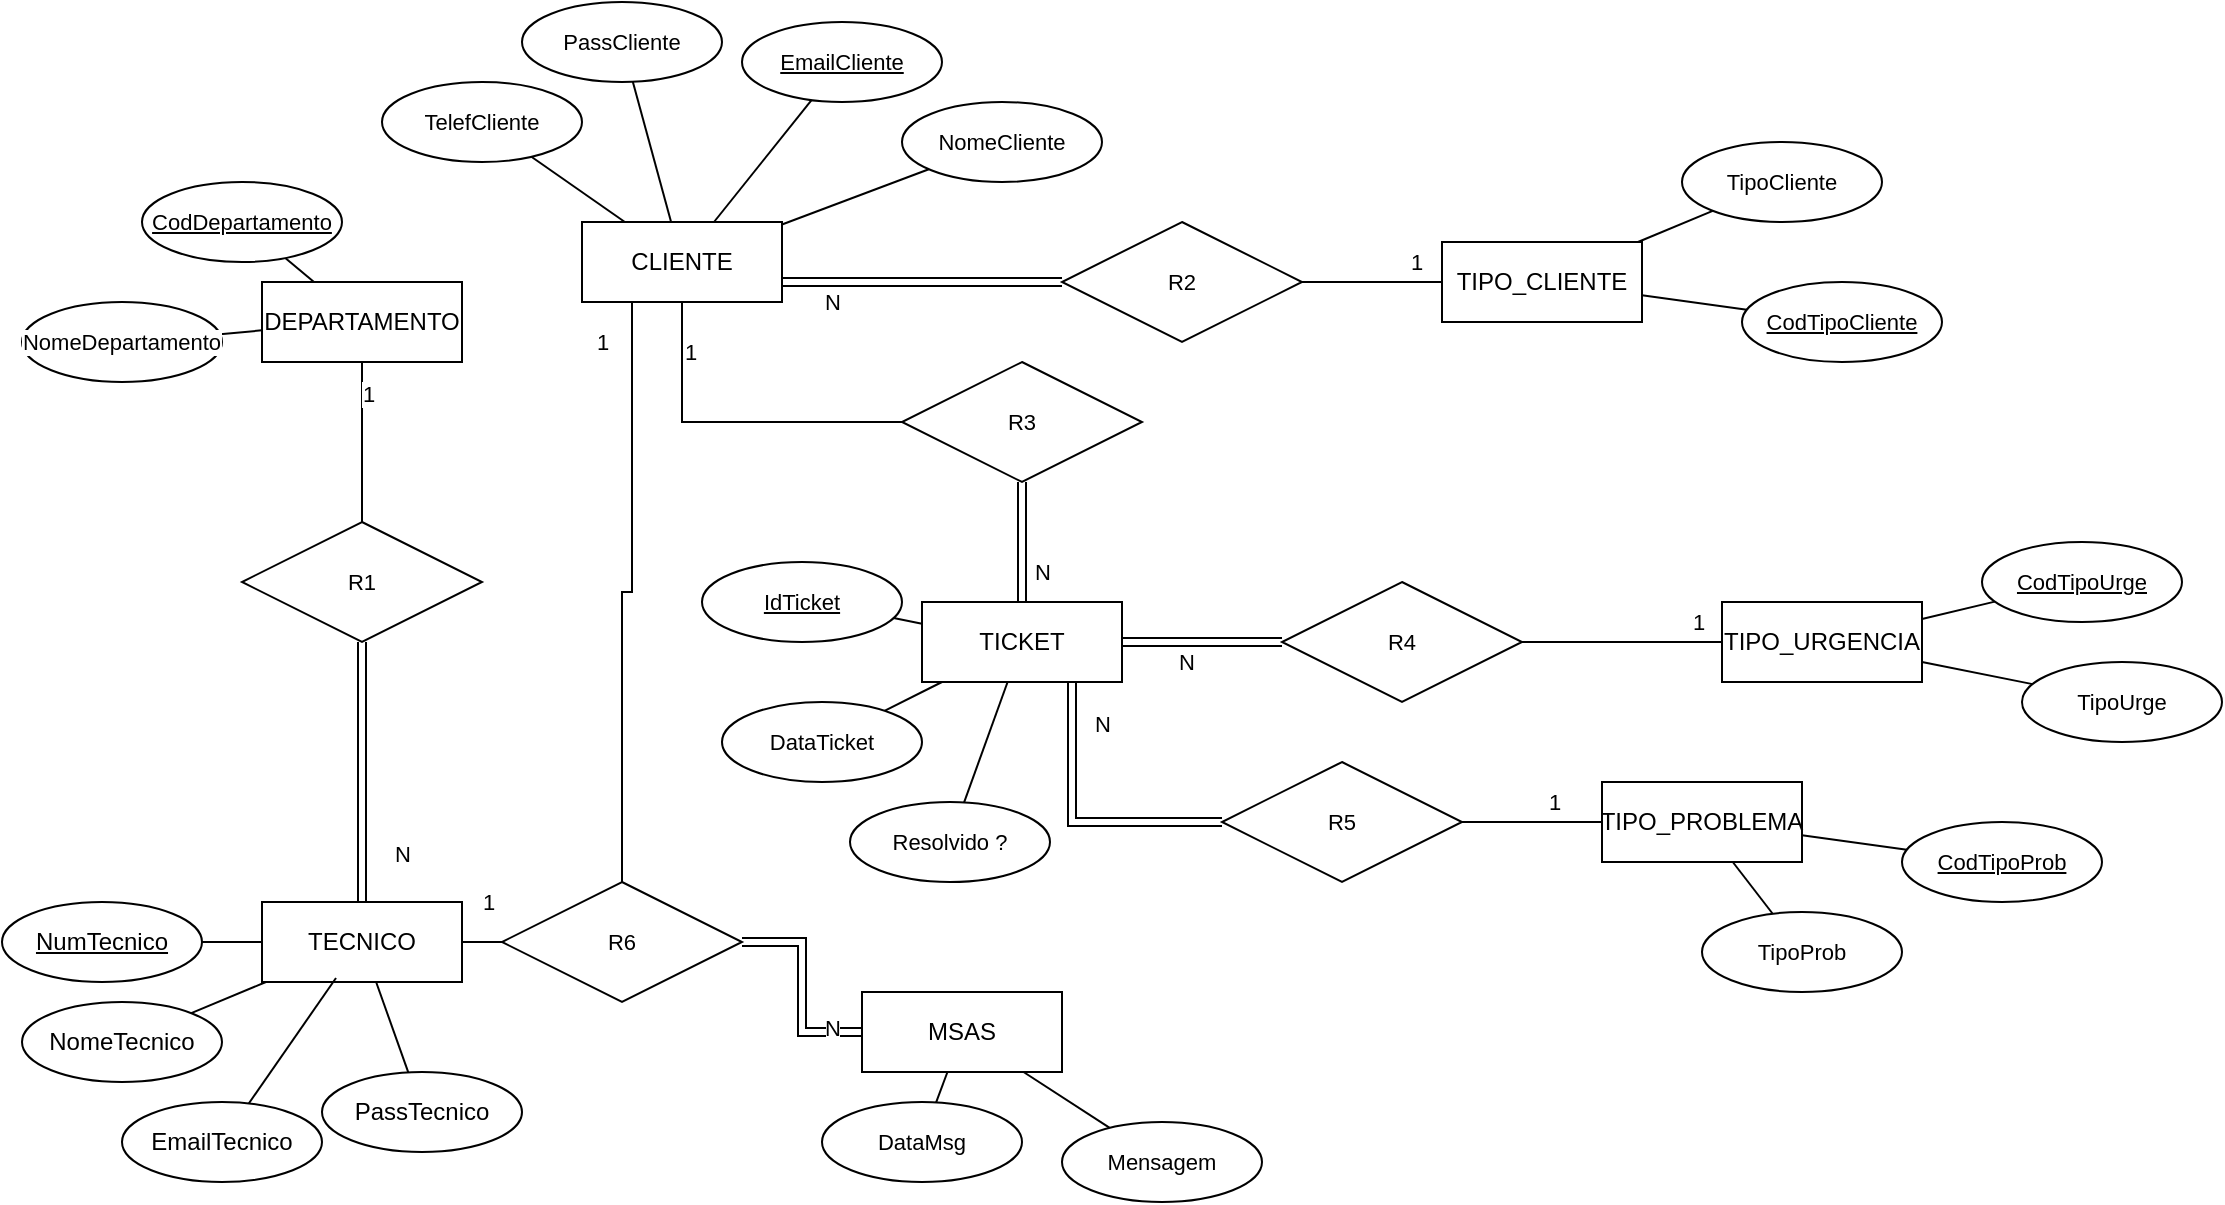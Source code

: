 <mxfile version="28.2.5">
  <diagram name="Página-1" id="FQ1c7I9twIS5Sq4vZ66V">
    <mxGraphModel dx="2310" dy="944" grid="1" gridSize="10" guides="1" tooltips="1" connect="1" arrows="1" fold="1" page="1" pageScale="1" pageWidth="827" pageHeight="1169" math="0" shadow="0">
      <root>
        <mxCell id="0" />
        <mxCell id="1" parent="0" />
        <mxCell id="I4Ivyc5nr6ezCGU0jaoF-1" value="DEPARTAMENTO" style="whiteSpace=wrap;html=1;align=center;" parent="1" vertex="1">
          <mxGeometry x="70" y="270" width="100" height="40" as="geometry" />
        </mxCell>
        <mxCell id="I4Ivyc5nr6ezCGU0jaoF-2" value="TECNICO" style="whiteSpace=wrap;html=1;align=center;" parent="1" vertex="1">
          <mxGeometry x="70" y="580" width="100" height="40" as="geometry" />
        </mxCell>
        <mxCell id="I4Ivyc5nr6ezCGU0jaoF-3" value="CLIENTE" style="whiteSpace=wrap;html=1;align=center;" parent="1" vertex="1">
          <mxGeometry x="230" y="240" width="100" height="40" as="geometry" />
        </mxCell>
        <mxCell id="I4Ivyc5nr6ezCGU0jaoF-4" value="TIPO_CLIENTE" style="whiteSpace=wrap;html=1;align=center;" parent="1" vertex="1">
          <mxGeometry x="660" y="250" width="100" height="40" as="geometry" />
        </mxCell>
        <mxCell id="I4Ivyc5nr6ezCGU0jaoF-5" value="TIPO_URGENCIA" style="whiteSpace=wrap;html=1;align=center;" parent="1" vertex="1">
          <mxGeometry x="800" y="430" width="100" height="40" as="geometry" />
        </mxCell>
        <mxCell id="I4Ivyc5nr6ezCGU0jaoF-6" value="TIPO_PROBLEMA" style="whiteSpace=wrap;html=1;align=center;" parent="1" vertex="1">
          <mxGeometry x="740" y="520" width="100" height="40" as="geometry" />
        </mxCell>
        <mxCell id="I4Ivyc5nr6ezCGU0jaoF-7" value="TICKET" style="whiteSpace=wrap;html=1;align=center;" parent="1" vertex="1">
          <mxGeometry x="400" y="430" width="100" height="40" as="geometry" />
        </mxCell>
        <mxCell id="I4Ivyc5nr6ezCGU0jaoF-8" value="MSAS" style="whiteSpace=wrap;html=1;align=center;" parent="1" vertex="1">
          <mxGeometry x="370" y="625" width="100" height="40" as="geometry" />
        </mxCell>
        <mxCell id="I4Ivyc5nr6ezCGU0jaoF-16" style="edgeStyle=none;shape=connector;rounded=0;orthogonalLoop=1;jettySize=auto;html=1;strokeColor=default;align=center;verticalAlign=middle;fontFamily=Helvetica;fontSize=11;fontColor=default;labelBackgroundColor=default;endArrow=none;endFill=0;" parent="1" source="I4Ivyc5nr6ezCGU0jaoF-9" target="I4Ivyc5nr6ezCGU0jaoF-2" edge="1">
          <mxGeometry relative="1" as="geometry" />
        </mxCell>
        <mxCell id="I4Ivyc5nr6ezCGU0jaoF-9" value="NumTecnico" style="ellipse;whiteSpace=wrap;html=1;align=center;fontStyle=4;" parent="1" vertex="1">
          <mxGeometry x="-60" y="580" width="100" height="40" as="geometry" />
        </mxCell>
        <mxCell id="I4Ivyc5nr6ezCGU0jaoF-15" style="edgeStyle=none;shape=connector;rounded=0;orthogonalLoop=1;jettySize=auto;html=1;strokeColor=default;align=center;verticalAlign=middle;fontFamily=Helvetica;fontSize=11;fontColor=default;labelBackgroundColor=default;endArrow=none;endFill=0;" parent="1" source="I4Ivyc5nr6ezCGU0jaoF-10" target="I4Ivyc5nr6ezCGU0jaoF-2" edge="1">
          <mxGeometry relative="1" as="geometry" />
        </mxCell>
        <mxCell id="I4Ivyc5nr6ezCGU0jaoF-10" value="NomeTecnico" style="ellipse;whiteSpace=wrap;html=1;align=center;" parent="1" vertex="1">
          <mxGeometry x="-50" y="630" width="100" height="40" as="geometry" />
        </mxCell>
        <mxCell id="I4Ivyc5nr6ezCGU0jaoF-11" value="EmailTecnico" style="ellipse;whiteSpace=wrap;html=1;align=center;" parent="1" vertex="1">
          <mxGeometry y="680" width="100" height="40" as="geometry" />
        </mxCell>
        <mxCell id="I4Ivyc5nr6ezCGU0jaoF-14" style="edgeStyle=none;shape=connector;rounded=0;orthogonalLoop=1;jettySize=auto;html=1;strokeColor=default;align=center;verticalAlign=middle;fontFamily=Helvetica;fontSize=11;fontColor=default;labelBackgroundColor=default;endArrow=none;endFill=0;" parent="1" source="I4Ivyc5nr6ezCGU0jaoF-12" target="I4Ivyc5nr6ezCGU0jaoF-2" edge="1">
          <mxGeometry relative="1" as="geometry" />
        </mxCell>
        <mxCell id="I4Ivyc5nr6ezCGU0jaoF-12" value="PassTecnico" style="ellipse;whiteSpace=wrap;html=1;align=center;" parent="1" vertex="1">
          <mxGeometry x="100" y="665" width="100" height="40" as="geometry" />
        </mxCell>
        <mxCell id="I4Ivyc5nr6ezCGU0jaoF-13" style="rounded=0;orthogonalLoop=1;jettySize=auto;html=1;entryX=0.37;entryY=0.95;entryDx=0;entryDy=0;entryPerimeter=0;endArrow=none;endFill=0;" parent="1" source="I4Ivyc5nr6ezCGU0jaoF-11" target="I4Ivyc5nr6ezCGU0jaoF-2" edge="1">
          <mxGeometry relative="1" as="geometry" />
        </mxCell>
        <mxCell id="gHh-t5LjryJ9jWmuORSJ-4" style="edgeStyle=none;shape=connector;rounded=0;orthogonalLoop=1;jettySize=auto;html=1;strokeColor=default;align=center;verticalAlign=middle;fontFamily=Helvetica;fontSize=11;fontColor=default;labelBackgroundColor=default;endArrow=none;endFill=0;" edge="1" parent="1" source="gHh-t5LjryJ9jWmuORSJ-1" target="I4Ivyc5nr6ezCGU0jaoF-8">
          <mxGeometry relative="1" as="geometry" />
        </mxCell>
        <mxCell id="gHh-t5LjryJ9jWmuORSJ-1" value="DataMsg" style="ellipse;whiteSpace=wrap;html=1;align=center;fontFamily=Helvetica;fontSize=11;fontColor=default;labelBackgroundColor=default;" vertex="1" parent="1">
          <mxGeometry x="350" y="680" width="100" height="40" as="geometry" />
        </mxCell>
        <mxCell id="gHh-t5LjryJ9jWmuORSJ-3" style="edgeStyle=none;shape=connector;rounded=0;orthogonalLoop=1;jettySize=auto;html=1;strokeColor=default;align=center;verticalAlign=middle;fontFamily=Helvetica;fontSize=11;fontColor=default;labelBackgroundColor=default;endArrow=none;endFill=0;" edge="1" parent="1" source="gHh-t5LjryJ9jWmuORSJ-2" target="I4Ivyc5nr6ezCGU0jaoF-8">
          <mxGeometry relative="1" as="geometry" />
        </mxCell>
        <mxCell id="gHh-t5LjryJ9jWmuORSJ-2" value="Mensagem" style="ellipse;whiteSpace=wrap;html=1;align=center;fontFamily=Helvetica;fontSize=11;fontColor=default;labelBackgroundColor=default;" vertex="1" parent="1">
          <mxGeometry x="470" y="690" width="100" height="40" as="geometry" />
        </mxCell>
        <mxCell id="gHh-t5LjryJ9jWmuORSJ-8" style="edgeStyle=none;shape=connector;rounded=0;orthogonalLoop=1;jettySize=auto;html=1;strokeColor=default;align=center;verticalAlign=middle;fontFamily=Helvetica;fontSize=11;fontColor=default;labelBackgroundColor=default;endArrow=none;endFill=0;" edge="1" parent="1" source="gHh-t5LjryJ9jWmuORSJ-5" target="I4Ivyc5nr6ezCGU0jaoF-6">
          <mxGeometry relative="1" as="geometry" />
        </mxCell>
        <mxCell id="gHh-t5LjryJ9jWmuORSJ-5" value="TipoProb" style="ellipse;whiteSpace=wrap;html=1;align=center;fontFamily=Helvetica;fontSize=11;fontColor=default;labelBackgroundColor=default;" vertex="1" parent="1">
          <mxGeometry x="790" y="585" width="100" height="40" as="geometry" />
        </mxCell>
        <mxCell id="gHh-t5LjryJ9jWmuORSJ-7" style="edgeStyle=none;shape=connector;rounded=0;orthogonalLoop=1;jettySize=auto;html=1;strokeColor=default;align=center;verticalAlign=middle;fontFamily=Helvetica;fontSize=11;fontColor=default;labelBackgroundColor=default;endArrow=none;endFill=0;" edge="1" parent="1" source="gHh-t5LjryJ9jWmuORSJ-6" target="I4Ivyc5nr6ezCGU0jaoF-6">
          <mxGeometry relative="1" as="geometry" />
        </mxCell>
        <mxCell id="gHh-t5LjryJ9jWmuORSJ-6" value="CodTipoProb" style="ellipse;whiteSpace=wrap;html=1;align=center;fontStyle=4;fontFamily=Helvetica;fontSize=11;fontColor=default;labelBackgroundColor=default;" vertex="1" parent="1">
          <mxGeometry x="890" y="540" width="100" height="40" as="geometry" />
        </mxCell>
        <mxCell id="gHh-t5LjryJ9jWmuORSJ-10" style="edgeStyle=none;shape=connector;rounded=0;orthogonalLoop=1;jettySize=auto;html=1;strokeColor=default;align=center;verticalAlign=middle;fontFamily=Helvetica;fontSize=11;fontColor=default;labelBackgroundColor=default;endArrow=none;endFill=0;" edge="1" parent="1" source="gHh-t5LjryJ9jWmuORSJ-9" target="I4Ivyc5nr6ezCGU0jaoF-5">
          <mxGeometry relative="1" as="geometry" />
        </mxCell>
        <mxCell id="gHh-t5LjryJ9jWmuORSJ-9" value="TipoUrge" style="ellipse;whiteSpace=wrap;html=1;align=center;fontFamily=Helvetica;fontSize=11;fontColor=default;labelBackgroundColor=default;" vertex="1" parent="1">
          <mxGeometry x="950" y="460" width="100" height="40" as="geometry" />
        </mxCell>
        <mxCell id="gHh-t5LjryJ9jWmuORSJ-13" style="edgeStyle=none;shape=connector;rounded=0;orthogonalLoop=1;jettySize=auto;html=1;strokeColor=default;align=center;verticalAlign=middle;fontFamily=Helvetica;fontSize=11;fontColor=default;labelBackgroundColor=default;endArrow=none;endFill=0;" edge="1" parent="1" source="gHh-t5LjryJ9jWmuORSJ-12" target="I4Ivyc5nr6ezCGU0jaoF-5">
          <mxGeometry relative="1" as="geometry" />
        </mxCell>
        <mxCell id="gHh-t5LjryJ9jWmuORSJ-12" value="CodTipoUrge" style="ellipse;whiteSpace=wrap;html=1;align=center;fontStyle=4;fontFamily=Helvetica;fontSize=11;fontColor=default;labelBackgroundColor=default;" vertex="1" parent="1">
          <mxGeometry x="930" y="400" width="100" height="40" as="geometry" />
        </mxCell>
        <mxCell id="gHh-t5LjryJ9jWmuORSJ-17" style="edgeStyle=none;shape=connector;rounded=0;orthogonalLoop=1;jettySize=auto;html=1;strokeColor=default;align=center;verticalAlign=middle;fontFamily=Helvetica;fontSize=11;fontColor=default;labelBackgroundColor=default;endArrow=none;endFill=0;" edge="1" parent="1" source="gHh-t5LjryJ9jWmuORSJ-15" target="I4Ivyc5nr6ezCGU0jaoF-4">
          <mxGeometry relative="1" as="geometry" />
        </mxCell>
        <mxCell id="gHh-t5LjryJ9jWmuORSJ-15" value="CodTipoCliente" style="ellipse;whiteSpace=wrap;html=1;align=center;fontStyle=4;fontFamily=Helvetica;fontSize=11;fontColor=default;labelBackgroundColor=default;" vertex="1" parent="1">
          <mxGeometry x="810" y="270" width="100" height="40" as="geometry" />
        </mxCell>
        <mxCell id="gHh-t5LjryJ9jWmuORSJ-20" style="edgeStyle=none;shape=connector;rounded=0;orthogonalLoop=1;jettySize=auto;html=1;strokeColor=default;align=center;verticalAlign=middle;fontFamily=Helvetica;fontSize=11;fontColor=default;labelBackgroundColor=default;endArrow=none;endFill=0;" edge="1" parent="1" source="gHh-t5LjryJ9jWmuORSJ-16" target="I4Ivyc5nr6ezCGU0jaoF-4">
          <mxGeometry relative="1" as="geometry" />
        </mxCell>
        <mxCell id="gHh-t5LjryJ9jWmuORSJ-16" value="TipoCliente" style="ellipse;whiteSpace=wrap;html=1;align=center;fontFamily=Helvetica;fontSize=11;fontColor=default;labelBackgroundColor=default;" vertex="1" parent="1">
          <mxGeometry x="780" y="200" width="100" height="40" as="geometry" />
        </mxCell>
        <mxCell id="gHh-t5LjryJ9jWmuORSJ-27" style="edgeStyle=none;shape=connector;rounded=0;orthogonalLoop=1;jettySize=auto;html=1;strokeColor=default;align=center;verticalAlign=middle;fontFamily=Helvetica;fontSize=11;fontColor=default;labelBackgroundColor=default;endArrow=none;endFill=0;" edge="1" parent="1" source="gHh-t5LjryJ9jWmuORSJ-21" target="I4Ivyc5nr6ezCGU0jaoF-7">
          <mxGeometry relative="1" as="geometry" />
        </mxCell>
        <mxCell id="gHh-t5LjryJ9jWmuORSJ-21" value="IdTicket" style="ellipse;whiteSpace=wrap;html=1;align=center;fontStyle=4;fontFamily=Helvetica;fontSize=11;fontColor=default;labelBackgroundColor=default;" vertex="1" parent="1">
          <mxGeometry x="290" y="410" width="100" height="40" as="geometry" />
        </mxCell>
        <mxCell id="gHh-t5LjryJ9jWmuORSJ-24" style="edgeStyle=none;shape=connector;rounded=0;orthogonalLoop=1;jettySize=auto;html=1;strokeColor=default;align=center;verticalAlign=middle;fontFamily=Helvetica;fontSize=11;fontColor=default;labelBackgroundColor=default;endArrow=none;endFill=0;" edge="1" parent="1" source="gHh-t5LjryJ9jWmuORSJ-22" target="I4Ivyc5nr6ezCGU0jaoF-7">
          <mxGeometry relative="1" as="geometry" />
        </mxCell>
        <mxCell id="gHh-t5LjryJ9jWmuORSJ-22" value="DataTicket" style="ellipse;whiteSpace=wrap;html=1;align=center;fontFamily=Helvetica;fontSize=11;fontColor=default;labelBackgroundColor=default;" vertex="1" parent="1">
          <mxGeometry x="300" y="480" width="100" height="40" as="geometry" />
        </mxCell>
        <mxCell id="gHh-t5LjryJ9jWmuORSJ-26" style="edgeStyle=none;shape=connector;rounded=0;orthogonalLoop=1;jettySize=auto;html=1;strokeColor=default;align=center;verticalAlign=middle;fontFamily=Helvetica;fontSize=11;fontColor=default;labelBackgroundColor=default;endArrow=none;endFill=0;" edge="1" parent="1" source="gHh-t5LjryJ9jWmuORSJ-23" target="I4Ivyc5nr6ezCGU0jaoF-7">
          <mxGeometry relative="1" as="geometry" />
        </mxCell>
        <mxCell id="gHh-t5LjryJ9jWmuORSJ-23" value="Resolvido ?" style="ellipse;whiteSpace=wrap;html=1;align=center;fontFamily=Helvetica;fontSize=11;fontColor=default;labelBackgroundColor=default;" vertex="1" parent="1">
          <mxGeometry x="364" y="530" width="100" height="40" as="geometry" />
        </mxCell>
        <mxCell id="gHh-t5LjryJ9jWmuORSJ-33" style="edgeStyle=none;shape=connector;rounded=0;orthogonalLoop=1;jettySize=auto;html=1;strokeColor=default;align=center;verticalAlign=middle;fontFamily=Helvetica;fontSize=11;fontColor=default;labelBackgroundColor=default;endArrow=none;endFill=0;" edge="1" parent="1" source="gHh-t5LjryJ9jWmuORSJ-28" target="I4Ivyc5nr6ezCGU0jaoF-3">
          <mxGeometry relative="1" as="geometry" />
        </mxCell>
        <mxCell id="gHh-t5LjryJ9jWmuORSJ-28" value="EmailCliente" style="ellipse;whiteSpace=wrap;html=1;align=center;fontStyle=4;fontFamily=Helvetica;fontSize=11;fontColor=default;labelBackgroundColor=default;" vertex="1" parent="1">
          <mxGeometry x="310" y="140" width="100" height="40" as="geometry" />
        </mxCell>
        <mxCell id="gHh-t5LjryJ9jWmuORSJ-32" style="edgeStyle=none;shape=connector;rounded=0;orthogonalLoop=1;jettySize=auto;html=1;strokeColor=default;align=center;verticalAlign=middle;fontFamily=Helvetica;fontSize=11;fontColor=default;labelBackgroundColor=default;endArrow=none;endFill=0;" edge="1" parent="1" source="gHh-t5LjryJ9jWmuORSJ-29" target="I4Ivyc5nr6ezCGU0jaoF-3">
          <mxGeometry relative="1" as="geometry" />
        </mxCell>
        <mxCell id="gHh-t5LjryJ9jWmuORSJ-29" value="NomeCliente" style="ellipse;whiteSpace=wrap;html=1;align=center;fontFamily=Helvetica;fontSize=11;fontColor=default;labelBackgroundColor=default;" vertex="1" parent="1">
          <mxGeometry x="390" y="180" width="100" height="40" as="geometry" />
        </mxCell>
        <mxCell id="gHh-t5LjryJ9jWmuORSJ-34" style="edgeStyle=none;shape=connector;rounded=0;orthogonalLoop=1;jettySize=auto;html=1;strokeColor=default;align=center;verticalAlign=middle;fontFamily=Helvetica;fontSize=11;fontColor=default;labelBackgroundColor=default;endArrow=none;endFill=0;" edge="1" parent="1" source="gHh-t5LjryJ9jWmuORSJ-30" target="I4Ivyc5nr6ezCGU0jaoF-3">
          <mxGeometry relative="1" as="geometry" />
        </mxCell>
        <mxCell id="gHh-t5LjryJ9jWmuORSJ-30" value="PassCliente" style="ellipse;whiteSpace=wrap;html=1;align=center;fontFamily=Helvetica;fontSize=11;fontColor=default;labelBackgroundColor=default;" vertex="1" parent="1">
          <mxGeometry x="200" y="130" width="100" height="40" as="geometry" />
        </mxCell>
        <mxCell id="gHh-t5LjryJ9jWmuORSJ-35" style="edgeStyle=none;shape=connector;rounded=0;orthogonalLoop=1;jettySize=auto;html=1;strokeColor=default;align=center;verticalAlign=middle;fontFamily=Helvetica;fontSize=11;fontColor=default;labelBackgroundColor=default;endArrow=none;endFill=0;" edge="1" parent="1" source="gHh-t5LjryJ9jWmuORSJ-31" target="I4Ivyc5nr6ezCGU0jaoF-3">
          <mxGeometry relative="1" as="geometry" />
        </mxCell>
        <mxCell id="gHh-t5LjryJ9jWmuORSJ-31" value="TelefCliente" style="ellipse;whiteSpace=wrap;html=1;align=center;fontFamily=Helvetica;fontSize=11;fontColor=default;labelBackgroundColor=default;" vertex="1" parent="1">
          <mxGeometry x="130" y="170" width="100" height="40" as="geometry" />
        </mxCell>
        <mxCell id="gHh-t5LjryJ9jWmuORSJ-41" style="edgeStyle=none;shape=connector;rounded=0;orthogonalLoop=1;jettySize=auto;html=1;strokeColor=default;align=center;verticalAlign=middle;fontFamily=Helvetica;fontSize=11;fontColor=default;labelBackgroundColor=default;endArrow=none;endFill=0;" edge="1" parent="1" source="gHh-t5LjryJ9jWmuORSJ-36" target="I4Ivyc5nr6ezCGU0jaoF-1">
          <mxGeometry relative="1" as="geometry" />
        </mxCell>
        <mxCell id="gHh-t5LjryJ9jWmuORSJ-36" value="CodDepartamento" style="ellipse;whiteSpace=wrap;html=1;align=center;fontStyle=4;fontFamily=Helvetica;fontSize=11;fontColor=default;labelBackgroundColor=default;" vertex="1" parent="1">
          <mxGeometry x="10" y="220" width="100" height="40" as="geometry" />
        </mxCell>
        <mxCell id="gHh-t5LjryJ9jWmuORSJ-40" style="edgeStyle=none;shape=connector;rounded=0;orthogonalLoop=1;jettySize=auto;html=1;strokeColor=default;align=center;verticalAlign=middle;fontFamily=Helvetica;fontSize=11;fontColor=default;labelBackgroundColor=default;endArrow=none;endFill=0;" edge="1" parent="1" source="gHh-t5LjryJ9jWmuORSJ-37" target="I4Ivyc5nr6ezCGU0jaoF-1">
          <mxGeometry relative="1" as="geometry" />
        </mxCell>
        <mxCell id="gHh-t5LjryJ9jWmuORSJ-37" value="NomeDepartamento" style="ellipse;whiteSpace=wrap;html=1;align=center;fontFamily=Helvetica;fontSize=11;fontColor=default;labelBackgroundColor=default;" vertex="1" parent="1">
          <mxGeometry x="-50" y="280" width="100" height="40" as="geometry" />
        </mxCell>
        <mxCell id="gHh-t5LjryJ9jWmuORSJ-43" style="shape=connector;rounded=0;orthogonalLoop=1;jettySize=auto;html=1;strokeColor=default;align=center;verticalAlign=middle;fontFamily=Helvetica;fontSize=11;fontColor=default;labelBackgroundColor=default;endArrow=none;endFill=0;edgeStyle=orthogonalEdgeStyle;" edge="1" parent="1" source="gHh-t5LjryJ9jWmuORSJ-42" target="I4Ivyc5nr6ezCGU0jaoF-1">
          <mxGeometry relative="1" as="geometry" />
        </mxCell>
        <mxCell id="gHh-t5LjryJ9jWmuORSJ-44" value="1" style="edgeLabel;html=1;align=center;verticalAlign=middle;resizable=0;points=[];fontFamily=Helvetica;fontSize=11;fontColor=default;labelBackgroundColor=default;" vertex="1" connectable="0" parent="gHh-t5LjryJ9jWmuORSJ-43">
          <mxGeometry x="0.603" y="-2" relative="1" as="geometry">
            <mxPoint x="1" as="offset" />
          </mxGeometry>
        </mxCell>
        <mxCell id="gHh-t5LjryJ9jWmuORSJ-69" style="edgeStyle=orthogonalEdgeStyle;shape=link;rounded=0;orthogonalLoop=1;jettySize=auto;html=1;strokeColor=default;align=center;verticalAlign=middle;fontFamily=Helvetica;fontSize=11;fontColor=default;labelBackgroundColor=default;endArrow=none;endFill=0;" edge="1" parent="1" source="gHh-t5LjryJ9jWmuORSJ-42" target="I4Ivyc5nr6ezCGU0jaoF-2">
          <mxGeometry relative="1" as="geometry" />
        </mxCell>
        <mxCell id="gHh-t5LjryJ9jWmuORSJ-70" value="N" style="edgeLabel;html=1;align=center;verticalAlign=middle;resizable=0;points=[];fontFamily=Helvetica;fontSize=11;fontColor=default;labelBackgroundColor=default;" vertex="1" connectable="0" parent="gHh-t5LjryJ9jWmuORSJ-69">
          <mxGeometry x="0.637" y="4" relative="1" as="geometry">
            <mxPoint x="16" y="-1" as="offset" />
          </mxGeometry>
        </mxCell>
        <mxCell id="gHh-t5LjryJ9jWmuORSJ-42" value="R1" style="shape=rhombus;perimeter=rhombusPerimeter;whiteSpace=wrap;html=1;align=center;fontFamily=Helvetica;fontSize=11;fontColor=default;labelBackgroundColor=default;" vertex="1" parent="1">
          <mxGeometry x="60" y="390" width="120" height="60" as="geometry" />
        </mxCell>
        <mxCell id="gHh-t5LjryJ9jWmuORSJ-49" style="edgeStyle=orthogonalEdgeStyle;shape=link;rounded=0;orthogonalLoop=1;jettySize=auto;html=1;entryX=1;entryY=0.75;entryDx=0;entryDy=0;strokeColor=default;align=center;verticalAlign=middle;fontFamily=Helvetica;fontSize=11;fontColor=default;labelBackgroundColor=default;endArrow=none;endFill=0;" edge="1" parent="1" source="gHh-t5LjryJ9jWmuORSJ-48" target="I4Ivyc5nr6ezCGU0jaoF-3">
          <mxGeometry relative="1" as="geometry" />
        </mxCell>
        <mxCell id="gHh-t5LjryJ9jWmuORSJ-52" value="N" style="edgeLabel;html=1;align=center;verticalAlign=middle;resizable=0;points=[];fontFamily=Helvetica;fontSize=11;fontColor=default;labelBackgroundColor=default;" vertex="1" connectable="0" parent="gHh-t5LjryJ9jWmuORSJ-49">
          <mxGeometry x="0.632" y="2" relative="1" as="geometry">
            <mxPoint x="-1" y="8" as="offset" />
          </mxGeometry>
        </mxCell>
        <mxCell id="gHh-t5LjryJ9jWmuORSJ-50" style="edgeStyle=orthogonalEdgeStyle;shape=connector;rounded=0;orthogonalLoop=1;jettySize=auto;html=1;entryX=0;entryY=0.5;entryDx=0;entryDy=0;strokeColor=default;align=center;verticalAlign=middle;fontFamily=Helvetica;fontSize=11;fontColor=default;labelBackgroundColor=default;endArrow=none;endFill=0;" edge="1" parent="1" source="gHh-t5LjryJ9jWmuORSJ-48" target="I4Ivyc5nr6ezCGU0jaoF-4">
          <mxGeometry relative="1" as="geometry" />
        </mxCell>
        <mxCell id="gHh-t5LjryJ9jWmuORSJ-51" value="1" style="edgeLabel;html=1;align=center;verticalAlign=middle;resizable=0;points=[];fontFamily=Helvetica;fontSize=11;fontColor=default;labelBackgroundColor=default;" vertex="1" connectable="0" parent="gHh-t5LjryJ9jWmuORSJ-50">
          <mxGeometry x="0.63" relative="1" as="geometry">
            <mxPoint y="-10" as="offset" />
          </mxGeometry>
        </mxCell>
        <mxCell id="gHh-t5LjryJ9jWmuORSJ-48" value="R2" style="shape=rhombus;perimeter=rhombusPerimeter;whiteSpace=wrap;html=1;align=center;fontFamily=Helvetica;fontSize=11;fontColor=default;labelBackgroundColor=default;" vertex="1" parent="1">
          <mxGeometry x="470" y="240" width="120" height="60" as="geometry" />
        </mxCell>
        <mxCell id="gHh-t5LjryJ9jWmuORSJ-54" style="edgeStyle=orthogonalEdgeStyle;shape=connector;rounded=0;orthogonalLoop=1;jettySize=auto;html=1;strokeColor=default;align=center;verticalAlign=middle;fontFamily=Helvetica;fontSize=11;fontColor=default;labelBackgroundColor=default;endArrow=none;endFill=0;" edge="1" parent="1" source="gHh-t5LjryJ9jWmuORSJ-53" target="I4Ivyc5nr6ezCGU0jaoF-3">
          <mxGeometry relative="1" as="geometry" />
        </mxCell>
        <mxCell id="gHh-t5LjryJ9jWmuORSJ-57" value="1" style="edgeLabel;html=1;align=center;verticalAlign=middle;resizable=0;points=[];fontFamily=Helvetica;fontSize=11;fontColor=default;labelBackgroundColor=default;" vertex="1" connectable="0" parent="gHh-t5LjryJ9jWmuORSJ-54">
          <mxGeometry x="0.706" y="-4" relative="1" as="geometry">
            <mxPoint as="offset" />
          </mxGeometry>
        </mxCell>
        <mxCell id="gHh-t5LjryJ9jWmuORSJ-55" style="edgeStyle=orthogonalEdgeStyle;shape=link;rounded=0;orthogonalLoop=1;jettySize=auto;html=1;entryX=0.5;entryY=0;entryDx=0;entryDy=0;strokeColor=default;align=center;verticalAlign=middle;fontFamily=Helvetica;fontSize=11;fontColor=default;labelBackgroundColor=default;endArrow=none;endFill=0;" edge="1" parent="1" source="gHh-t5LjryJ9jWmuORSJ-53" target="I4Ivyc5nr6ezCGU0jaoF-7">
          <mxGeometry relative="1" as="geometry" />
        </mxCell>
        <mxCell id="gHh-t5LjryJ9jWmuORSJ-56" value="N" style="edgeLabel;html=1;align=center;verticalAlign=middle;resizable=0;points=[];fontFamily=Helvetica;fontSize=11;fontColor=default;labelBackgroundColor=default;" vertex="1" connectable="0" parent="gHh-t5LjryJ9jWmuORSJ-55">
          <mxGeometry x="0.475" y="6" relative="1" as="geometry">
            <mxPoint x="4" as="offset" />
          </mxGeometry>
        </mxCell>
        <mxCell id="gHh-t5LjryJ9jWmuORSJ-53" value="R3" style="shape=rhombus;perimeter=rhombusPerimeter;whiteSpace=wrap;html=1;align=center;fontFamily=Helvetica;fontSize=11;fontColor=default;labelBackgroundColor=default;" vertex="1" parent="1">
          <mxGeometry x="390" y="310" width="120" height="60" as="geometry" />
        </mxCell>
        <mxCell id="gHh-t5LjryJ9jWmuORSJ-59" style="edgeStyle=orthogonalEdgeStyle;shape=link;rounded=0;orthogonalLoop=1;jettySize=auto;html=1;strokeColor=default;align=center;verticalAlign=middle;fontFamily=Helvetica;fontSize=11;fontColor=default;labelBackgroundColor=default;endArrow=none;endFill=0;" edge="1" parent="1" source="gHh-t5LjryJ9jWmuORSJ-58" target="I4Ivyc5nr6ezCGU0jaoF-7">
          <mxGeometry relative="1" as="geometry" />
        </mxCell>
        <mxCell id="gHh-t5LjryJ9jWmuORSJ-62" value="N" style="edgeLabel;html=1;align=center;verticalAlign=middle;resizable=0;points=[];fontFamily=Helvetica;fontSize=11;fontColor=default;labelBackgroundColor=default;" vertex="1" connectable="0" parent="gHh-t5LjryJ9jWmuORSJ-59">
          <mxGeometry x="0.175" y="1" relative="1" as="geometry">
            <mxPoint x="-1" y="9" as="offset" />
          </mxGeometry>
        </mxCell>
        <mxCell id="gHh-t5LjryJ9jWmuORSJ-60" style="edgeStyle=orthogonalEdgeStyle;shape=connector;rounded=0;orthogonalLoop=1;jettySize=auto;html=1;entryX=0;entryY=0.5;entryDx=0;entryDy=0;strokeColor=default;align=center;verticalAlign=middle;fontFamily=Helvetica;fontSize=11;fontColor=default;labelBackgroundColor=default;endArrow=none;endFill=0;" edge="1" parent="1" source="gHh-t5LjryJ9jWmuORSJ-58" target="I4Ivyc5nr6ezCGU0jaoF-5">
          <mxGeometry relative="1" as="geometry" />
        </mxCell>
        <mxCell id="gHh-t5LjryJ9jWmuORSJ-61" value="1" style="edgeLabel;html=1;align=center;verticalAlign=middle;resizable=0;points=[];fontFamily=Helvetica;fontSize=11;fontColor=default;labelBackgroundColor=default;" vertex="1" connectable="0" parent="gHh-t5LjryJ9jWmuORSJ-60">
          <mxGeometry x="0.734" y="2" relative="1" as="geometry">
            <mxPoint x="1" y="-8" as="offset" />
          </mxGeometry>
        </mxCell>
        <mxCell id="gHh-t5LjryJ9jWmuORSJ-58" value="R4" style="shape=rhombus;perimeter=rhombusPerimeter;whiteSpace=wrap;html=1;align=center;fontFamily=Helvetica;fontSize=11;fontColor=default;labelBackgroundColor=default;" vertex="1" parent="1">
          <mxGeometry x="580" y="420" width="120" height="60" as="geometry" />
        </mxCell>
        <mxCell id="gHh-t5LjryJ9jWmuORSJ-64" style="edgeStyle=orthogonalEdgeStyle;shape=link;rounded=0;orthogonalLoop=1;jettySize=auto;html=1;entryX=0.75;entryY=1;entryDx=0;entryDy=0;strokeColor=default;align=center;verticalAlign=middle;fontFamily=Helvetica;fontSize=11;fontColor=default;labelBackgroundColor=default;endArrow=none;endFill=0;" edge="1" parent="1" source="gHh-t5LjryJ9jWmuORSJ-63" target="I4Ivyc5nr6ezCGU0jaoF-7">
          <mxGeometry relative="1" as="geometry" />
        </mxCell>
        <mxCell id="gHh-t5LjryJ9jWmuORSJ-66" value="N" style="edgeLabel;html=1;align=center;verticalAlign=middle;resizable=0;points=[];fontFamily=Helvetica;fontSize=11;fontColor=default;labelBackgroundColor=default;" vertex="1" connectable="0" parent="gHh-t5LjryJ9jWmuORSJ-64">
          <mxGeometry x="0.659" y="-1" relative="1" as="geometry">
            <mxPoint x="14" y="-4" as="offset" />
          </mxGeometry>
        </mxCell>
        <mxCell id="gHh-t5LjryJ9jWmuORSJ-65" style="edgeStyle=orthogonalEdgeStyle;shape=connector;rounded=0;orthogonalLoop=1;jettySize=auto;html=1;entryX=0;entryY=0.5;entryDx=0;entryDy=0;strokeColor=default;align=center;verticalAlign=middle;fontFamily=Helvetica;fontSize=11;fontColor=default;labelBackgroundColor=default;endArrow=none;endFill=0;" edge="1" parent="1" source="gHh-t5LjryJ9jWmuORSJ-63" target="I4Ivyc5nr6ezCGU0jaoF-6">
          <mxGeometry relative="1" as="geometry" />
        </mxCell>
        <mxCell id="gHh-t5LjryJ9jWmuORSJ-67" value="1" style="edgeLabel;html=1;align=center;verticalAlign=middle;resizable=0;points=[];fontFamily=Helvetica;fontSize=11;fontColor=default;labelBackgroundColor=default;" vertex="1" connectable="0" parent="gHh-t5LjryJ9jWmuORSJ-65">
          <mxGeometry x="0.295" y="2" relative="1" as="geometry">
            <mxPoint y="-8" as="offset" />
          </mxGeometry>
        </mxCell>
        <mxCell id="gHh-t5LjryJ9jWmuORSJ-63" value="R5" style="shape=rhombus;perimeter=rhombusPerimeter;whiteSpace=wrap;html=1;align=center;fontFamily=Helvetica;fontSize=11;fontColor=default;labelBackgroundColor=default;" vertex="1" parent="1">
          <mxGeometry x="550" y="510" width="120" height="60" as="geometry" />
        </mxCell>
        <mxCell id="gHh-t5LjryJ9jWmuORSJ-72" style="edgeStyle=orthogonalEdgeStyle;shape=link;rounded=0;orthogonalLoop=1;jettySize=auto;html=1;entryX=0;entryY=0.5;entryDx=0;entryDy=0;strokeColor=default;align=center;verticalAlign=middle;fontFamily=Helvetica;fontSize=11;fontColor=default;labelBackgroundColor=default;endArrow=none;endFill=0;" edge="1" parent="1" source="gHh-t5LjryJ9jWmuORSJ-68" target="I4Ivyc5nr6ezCGU0jaoF-8">
          <mxGeometry relative="1" as="geometry" />
        </mxCell>
        <mxCell id="gHh-t5LjryJ9jWmuORSJ-73" value="N" style="edgeLabel;html=1;align=center;verticalAlign=middle;resizable=0;points=[];fontFamily=Helvetica;fontSize=11;fontColor=default;labelBackgroundColor=default;" vertex="1" connectable="0" parent="gHh-t5LjryJ9jWmuORSJ-72">
          <mxGeometry x="0.363" y="-2" relative="1" as="geometry">
            <mxPoint x="17" y="1" as="offset" />
          </mxGeometry>
        </mxCell>
        <mxCell id="gHh-t5LjryJ9jWmuORSJ-75" style="edgeStyle=orthogonalEdgeStyle;shape=connector;rounded=0;orthogonalLoop=1;jettySize=auto;html=1;entryX=1;entryY=0.5;entryDx=0;entryDy=0;strokeColor=default;align=center;verticalAlign=middle;fontFamily=Helvetica;fontSize=11;fontColor=default;labelBackgroundColor=default;endArrow=none;endFill=0;" edge="1" parent="1" source="gHh-t5LjryJ9jWmuORSJ-68" target="I4Ivyc5nr6ezCGU0jaoF-2">
          <mxGeometry relative="1" as="geometry" />
        </mxCell>
        <mxCell id="gHh-t5LjryJ9jWmuORSJ-78" value="1" style="edgeLabel;html=1;align=center;verticalAlign=middle;resizable=0;points=[];fontFamily=Helvetica;fontSize=11;fontColor=default;labelBackgroundColor=default;" vertex="1" connectable="0" parent="gHh-t5LjryJ9jWmuORSJ-75">
          <mxGeometry x="0.617" relative="1" as="geometry">
            <mxPoint x="1" y="-20" as="offset" />
          </mxGeometry>
        </mxCell>
        <mxCell id="gHh-t5LjryJ9jWmuORSJ-76" style="edgeStyle=orthogonalEdgeStyle;shape=connector;rounded=0;orthogonalLoop=1;jettySize=auto;html=1;entryX=0.25;entryY=1;entryDx=0;entryDy=0;strokeColor=default;align=center;verticalAlign=middle;fontFamily=Helvetica;fontSize=11;fontColor=default;labelBackgroundColor=default;endArrow=none;endFill=0;" edge="1" parent="1" source="gHh-t5LjryJ9jWmuORSJ-68" target="I4Ivyc5nr6ezCGU0jaoF-3">
          <mxGeometry relative="1" as="geometry" />
        </mxCell>
        <mxCell id="gHh-t5LjryJ9jWmuORSJ-77" value="1" style="edgeLabel;html=1;align=center;verticalAlign=middle;resizable=0;points=[];fontFamily=Helvetica;fontSize=11;fontColor=default;labelBackgroundColor=default;" vertex="1" connectable="0" parent="gHh-t5LjryJ9jWmuORSJ-76">
          <mxGeometry x="0.872" y="-5" relative="1" as="geometry">
            <mxPoint x="-20" y="1" as="offset" />
          </mxGeometry>
        </mxCell>
        <mxCell id="gHh-t5LjryJ9jWmuORSJ-68" value="R6" style="shape=rhombus;perimeter=rhombusPerimeter;whiteSpace=wrap;html=1;align=center;fontFamily=Helvetica;fontSize=11;fontColor=default;labelBackgroundColor=default;" vertex="1" parent="1">
          <mxGeometry x="190" y="570" width="120" height="60" as="geometry" />
        </mxCell>
      </root>
    </mxGraphModel>
  </diagram>
</mxfile>
